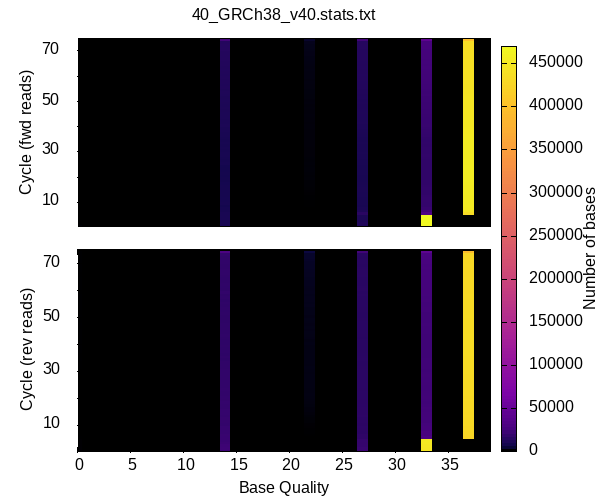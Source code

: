 
            set terminal png size 600,500 truecolor
            set output "plots/quals-hm.png"
            unset key
            unset colorbox

            # Perceptually uniform heatmap "plasma" by Nathaniel J. Smith & Stefan van der Walt
            # used in Python's matplotlib:  https://github.com/BIDS/colormap/blob/master/colormaps.py
            # Values from:  https://github.com/Gnuplotting/gnuplot-palettes/blob/master/plasma.pal
            # Dark end squashed to make low values more distinguishable.
            set palette model RGB
            set palette defined ( \
                 0 '#000000' \
              , .7 '#0c0847' \
              ,  4 '#4b0381' \
              , 10 '#7d03a8' \
              , 20 '#a82296' \
              , 30 '#cb4679' \
              , 40 '#e56b5d' \
              , 50 '#f89441' \
              , 60 '#fdc328' \
              , 70 '#f0f921' )

            set cbrange [0:469332]
            set yrange  [0:75]
            set xrange  [0:39]
            set view map
            set multiplot
            set rmargin 0
            set lmargin 0
            set tmargin 0
            set bmargin 0
             set origin 0.05,0.5
 set size 0.85,0.5
            set obj 1 rectangle behind from first 0,0 to first 39,75
            set obj 1 fillstyle solid 1.0 fillcolor rgbcolor "black"
            set ylabel "Cycle (fwd reads)" offset character -1,0
            unset ytics
            set ytics ("10" 10, "" 20, "30" 30, "" 40, "50" 50, "" 60, "70" 70)
            unset xtics
            set title "40_GRCh38_v40.stats.txt" noenhanced
            splot '-' matrix with image
        	542	0	0	0	0	0	0	0	0	0	0	0	0	0	9347	0	0	0	0	0	0	0	0	0	0	0	0	10954	0	0	0	0	0	467939	0	0	0	0	0
	0	0	0	0	0	0	0	0	0	0	0	0	0	0	9146	0	0	0	0	0	0	0	0	0	0	0	0	11757	0	0	0	0	0	467879	0	0	0	0	0
	0	0	0	0	0	0	0	0	0	0	0	0	0	0	9250	0	0	0	0	0	0	0	0	0	0	0	0	10742	0	0	0	0	0	468790	0	0	0	0	0
	0	0	0	0	0	0	0	0	0	0	0	0	0	0	9123	0	0	0	0	0	0	0	0	0	0	0	0	10370	0	0	0	0	0	469289	0	0	0	0	0
	7	0	0	0	0	0	0	0	0	0	0	0	0	0	9100	0	0	0	0	0	0	0	0	0	0	0	0	10343	0	0	0	0	0	469332	0	0	0	0	0
	3	0	0	0	0	0	0	0	0	0	0	0	0	0	9351	0	0	0	0	0	0	0	0	0	0	0	0	15155	0	0	0	0	0	30988	0	0	0	433285	0
	0	0	0	0	0	0	0	0	0	0	0	0	0	0	8471	0	0	0	0	0	0	0	16	0	0	0	0	11087	0	0	0	0	0	23455	0	0	0	445753	0
	1	0	0	0	0	0	0	0	0	0	0	0	0	0	8345	0	0	0	0	0	0	0	21	0	0	0	0	9652	0	0	0	0	0	20284	0	0	0	450479	0
	0	0	0	0	0	0	0	0	0	0	0	0	0	0	7601	0	0	0	0	0	0	0	55	0	0	0	0	9076	0	0	0	0	0	18710	0	0	0	453340	0
	0	0	0	0	0	0	0	0	0	0	0	0	0	0	8490	0	0	0	0	0	0	0	72	0	0	0	0	9384	0	0	0	0	0	18823	0	0	0	452013	0
	0	0	0	0	0	0	0	0	0	0	0	0	0	0	8327	0	0	0	0	0	0	0	96	0	0	0	0	9204	0	0	0	0	0	18961	0	0	0	452194	0
	0	0	0	0	0	0	0	0	0	0	0	0	0	0	8319	0	0	0	0	0	0	0	136	0	0	0	0	9313	0	0	0	0	0	18719	0	0	0	452295	0
	0	0	0	0	0	0	0	0	0	0	0	0	0	0	8270	0	0	0	0	0	0	0	164	0	0	0	0	9499	0	0	0	0	0	18291	0	0	0	452558	0
	0	0	0	0	0	0	0	0	0	0	0	0	0	0	8238	0	0	0	0	0	0	0	211	0	0	0	0	9664	0	0	0	0	0	17758	0	0	0	452911	0
	0	0	0	0	0	0	0	0	0	0	0	0	0	0	8162	0	0	0	0	0	0	0	246	0	0	0	0	9813	0	0	0	0	0	17650	0	0	0	452911	0
	1	0	0	0	0	0	0	0	0	0	0	0	0	0	8212	0	0	0	0	0	0	0	306	0	0	0	0	9831	0	0	0	0	0	18252	0	0	0	452180	0
	0	0	0	0	0	0	0	0	0	0	0	0	0	0	8165	0	0	0	0	0	0	0	368	0	0	0	0	9703	0	0	0	0	0	18190	0	0	0	452356	0
	0	0	0	0	0	0	0	0	0	0	0	0	0	0	7987	0	0	0	0	0	0	0	408	0	0	0	0	9457	0	0	0	0	0	17842	0	0	0	453088	0
	0	0	0	0	0	0	0	0	0	0	0	0	0	0	7541	0	0	0	0	0	0	0	400	0	0	0	0	9377	0	0	0	0	0	17521	0	0	0	453943	0
	0	0	0	0	0	0	0	0	0	0	0	0	0	0	7818	0	0	0	0	0	0	0	508	0	0	0	0	9068	0	0	0	0	0	17290	0	0	0	454098	0
	0	0	0	0	0	0	0	0	0	0	0	0	0	0	7585	0	0	0	0	0	0	0	456	0	0	0	0	9069	0	0	0	0	0	17280	0	0	0	454392	0
	0	0	0	0	0	0	0	0	0	0	0	0	0	0	7851	0	0	0	0	0	0	0	543	0	0	0	0	9154	0	0	0	0	0	17419	0	0	0	453815	0
	1	0	0	0	0	0	0	0	0	0	0	0	0	0	7565	0	0	0	0	0	0	0	564	0	0	0	0	9101	0	0	0	0	0	17350	0	0	0	454201	0
	1	0	0	0	0	0	0	0	0	0	0	0	0	0	7553	0	0	0	0	0	0	0	579	0	0	0	0	9028	0	0	0	0	0	17276	0	0	0	454345	0
	0	0	0	0	0	0	0	0	0	0	0	0	0	0	7650	0	0	0	0	0	0	0	549	0	0	0	0	8897	0	0	0	0	0	17218	0	0	0	454468	0
	1	0	0	0	0	0	0	0	0	0	0	0	0	0	8385	0	0	0	0	0	0	0	573	0	0	0	0	9274	0	0	0	0	0	17192	0	0	0	453357	0
	0	0	0	0	0	0	0	0	0	0	0	0	0	0	8245	0	0	0	0	0	0	0	560	0	0	0	0	9283	0	0	0	0	0	17365	0	0	0	453329	0
	1	0	0	0	0	0	0	0	0	0	0	0	0	0	8546	0	0	0	0	0	0	0	577	0	0	0	0	9499	0	0	0	0	0	17700	0	0	0	452459	0
	1	0	0	0	0	0	0	0	0	0	0	0	0	0	8945	0	0	0	0	0	0	0	605	0	0	0	0	9694	0	0	0	0	0	18046	0	0	0	451491	0
	3	0	0	0	0	0	0	0	0	0	0	0	0	0	8793	0	0	0	0	0	0	0	593	0	0	0	0	9912	0	0	0	0	0	17781	0	0	0	451700	0
	0	0	0	0	0	0	0	0	0	0	0	0	0	0	8643	0	0	0	0	0	0	0	621	0	0	0	0	9750	0	0	0	0	0	17641	0	0	0	452127	0
	1	0	0	0	0	0	0	0	0	0	0	0	0	0	8786	0	0	0	0	0	0	0	621	0	0	0	0	9512	0	0	0	0	0	17666	0	0	0	452196	0
	0	0	0	0	0	0	0	0	0	0	0	0	0	0	8597	0	0	0	0	0	0	0	629	0	0	0	0	9654	0	0	0	0	0	17383	0	0	0	452519	0
	1	0	0	0	0	0	0	0	0	0	0	0	0	0	8839	0	0	0	0	0	0	0	636	0	0	0	0	9939	0	0	0	0	0	17724	0	0	0	451643	0
	0	0	0	0	0	0	0	0	0	0	0	0	0	0	8549	0	0	0	0	0	0	0	643	0	0	0	0	9708	0	0	0	0	0	17473	0	0	0	452409	0
	0	0	0	0	0	0	0	0	0	0	0	0	0	0	9022	0	0	0	0	0	0	0	643	0	0	0	0	9705	0	0	0	0	0	17526	0	0	0	451886	0
	0	0	0	0	0	0	0	0	0	0	0	0	0	0	9174	0	0	0	0	0	0	0	641	0	0	0	0	10021	0	0	0	0	0	18256	0	0	0	450690	0
	0	0	0	0	0	0	0	0	0	0	0	0	0	0	9269	0	0	0	0	0	0	0	632	0	0	0	0	10150	0	0	0	0	0	18695	0	0	0	450036	0
	0	0	0	0	0	0	0	0	0	0	0	0	0	0	9783	0	0	0	0	0	0	0	688	0	0	0	0	10276	0	0	0	0	0	18930	0	0	0	449105	0
	0	0	0	0	0	0	0	0	0	0	0	0	0	0	9686	0	0	0	0	0	0	0	713	0	0	0	0	10642	0	0	0	0	0	19512	0	0	0	448229	0
	0	0	0	0	0	0	0	0	0	0	0	0	0	0	10332	0	0	0	0	0	0	0	711	0	0	0	0	10825	0	0	0	0	0	20032	0	0	0	446882	0
	0	0	0	0	0	0	0	0	0	0	0	0	0	0	9867	0	0	0	0	0	0	0	684	0	0	0	0	11208	0	0	0	0	0	20194	0	0	0	446829	0
	3	0	0	0	0	0	0	0	0	0	0	0	0	0	9847	0	0	0	0	0	0	0	696	0	0	0	0	11158	0	0	0	0	0	20304	0	0	0	446774	0
	0	0	0	0	0	0	0	0	0	0	0	0	0	0	10342	0	0	0	0	0	0	0	740	0	0	0	0	11009	0	0	0	0	0	20290	0	0	0	446401	0
	0	0	0	0	0	0	0	0	0	0	0	0	0	0	10475	0	0	0	0	0	0	0	765	0	0	0	0	11430	0	0	0	0	0	20510	0	0	0	445602	0
	0	0	0	0	0	0	0	0	0	0	0	0	0	0	10287	0	0	0	0	0	0	0	727	0	0	0	0	11298	0	0	0	0	0	20771	0	0	0	445699	0
	0	0	0	0	0	0	0	0	0	0	0	0	0	0	10219	0	0	0	0	0	0	0	740	0	0	0	0	11426	0	0	0	0	0	20891	0	0	0	445506	0
	2	0	0	0	0	0	0	0	0	0	0	0	0	0	10533	0	0	0	0	0	0	0	790	0	0	0	0	11365	0	0	0	0	0	21094	0	0	0	444998	0
	3	0	0	0	0	0	0	0	0	0	0	0	0	0	10422	0	0	0	0	0	0	0	756	0	0	0	0	11345	0	0	0	0	0	21163	0	0	0	445093	0
	2	0	0	0	0	0	0	0	0	0	0	0	0	0	10505	0	0	0	0	0	0	0	838	0	0	0	0	11556	0	0	0	0	0	21109	0	0	0	444772	0
	3	0	0	0	0	0	0	0	0	0	0	0	0	0	10651	0	0	0	0	0	0	0	803	0	0	0	0	11515	0	0	0	0	0	21622	0	0	0	444188	0
	0	0	0	0	0	0	0	0	0	0	0	0	0	0	10530	0	0	0	0	0	0	0	890	0	0	0	0	11799	0	0	0	0	0	21435	0	0	0	444128	0
	1	0	0	0	0	0	0	0	0	0	0	0	0	0	10994	0	0	0	0	0	0	0	881	0	0	0	0	11612	0	0	0	0	0	22126	0	0	0	443168	0
	4	0	0	0	0	0	0	0	0	0	0	0	0	0	11320	0	0	0	0	0	0	0	931	0	0	0	0	11952	0	0	0	0	0	21970	0	0	0	442605	0
	4	0	0	0	0	0	0	0	0	0	0	0	0	0	10974	0	0	0	0	0	0	0	929	0	0	0	0	12093	0	0	0	0	0	22383	0	0	0	442399	0
	7	0	0	0	0	0	0	0	0	0	0	0	0	0	11746	0	0	0	0	0	0	0	990	0	0	0	0	12256	0	0	0	0	0	22589	0	0	0	441194	0
	1	0	0	0	0	0	0	0	0	0	0	0	0	0	11540	0	0	0	0	0	0	0	1015	0	0	0	0	12392	0	0	0	0	0	22754	0	0	0	441080	0
	1	0	0	0	0	0	0	0	0	0	0	0	0	0	11699	0	0	0	0	0	0	0	1034	0	0	0	0	12577	0	0	0	0	0	22886	0	0	0	440585	0
	4	0	0	0	0	0	0	0	0	0	0	0	0	0	11657	0	0	0	0	0	0	0	1024	0	0	0	0	12631	0	0	0	0	0	23174	0	0	0	440292	0
	7	0	0	0	0	0	0	0	0	0	0	0	0	0	11953	0	0	0	0	0	0	0	1127	0	0	0	0	12705	0	0	0	0	0	23335	0	0	0	439655	0
	1	0	0	0	0	0	0	0	0	0	0	0	0	0	11795	0	0	0	0	0	0	0	1120	0	0	0	0	12898	0	0	0	0	0	23403	0	0	0	439565	0
	0	0	0	0	0	0	0	0	0	0	0	0	0	0	11916	0	0	0	0	0	0	0	1143	0	0	0	0	12682	0	0	0	0	0	23530	0	0	0	439511	0
	4	0	0	0	0	0	0	0	0	0	0	0	0	0	12199	0	0	0	0	0	0	0	1176	0	0	0	0	12746	0	0	0	0	0	23678	0	0	0	438979	0
	0	0	0	0	0	0	0	0	0	0	0	0	0	0	12032	0	0	0	0	0	0	0	1133	0	0	0	0	12915	0	0	0	0	0	23978	0	0	0	438724	0
	0	0	0	0	0	0	0	0	0	0	0	0	0	0	12479	0	0	0	0	0	0	0	1212	0	0	0	0	12780	0	0	0	0	0	23738	0	0	0	438573	0
	0	0	0	0	0	0	0	0	0	0	0	0	0	0	12343	0	0	0	0	0	0	0	1281	0	0	0	0	12922	0	0	0	0	0	24001	0	0	0	438235	0
	0	0	0	0	0	0	0	0	0	0	0	0	0	0	12829	0	0	0	0	0	0	0	1295	0	0	0	0	13007	0	0	0	0	0	23887	0	0	0	437764	0
	0	0	0	0	0	0	0	0	0	0	0	0	0	0	12879	0	0	0	0	0	0	0	1347	0	0	0	0	13225	0	0	0	0	0	24325	0	0	0	437006	0
	1	0	0	0	0	0	0	0	0	0	0	0	0	0	12706	0	0	0	0	0	0	0	1466	0	0	0	0	13241	0	0	0	0	0	24197	0	0	0	437171	0
	0	0	0	0	0	0	0	0	0	0	0	0	0	0	12788	0	0	0	0	0	0	0	1443	0	0	0	0	13174	0	0	0	0	0	24616	0	0	0	436761	0
	3	0	0	0	0	0	0	0	0	0	0	0	0	0	13422	0	0	0	0	0	0	0	1546	0	0	0	0	13104	0	0	0	0	0	24448	0	0	0	436259	0
	1	0	0	0	0	0	0	0	0	0	0	0	0	0	13412	0	0	0	0	0	0	0	1656	0	0	0	0	13395	0	0	0	0	0	25324	0	0	0	434994	0
	0	0	0	0	0	0	0	0	0	0	0	0	0	0	13464	0	0	0	0	0	0	0	1671	0	0	0	0	13412	0	0	0	0	0	25275	0	0	0	434960	0
	0	0	0	0	0	0	0	0	0	0	0	0	0	0	13228	0	0	0	0	0	0	0	1818	0	0	0	0	13436	0	0	0	0	0	25296	0	0	0	435004	0
	1	0	0	0	0	0	0	0	0	0	0	0	0	0	23498	0	0	0	0	0	0	0	2939	0	0	0	0	23377	0	0	0	0	0	42009	0	0	0	396958	0

end

                set origin 0.05,0.05
                set size 0.85,0.5
                set ylabel "Cycle (rev reads)" offset character -1,0
                set xlabel "Base Quality"
                unset title
                unset ytics
                set ytics ("10" 10, "" 20, "30" 30, "" 40, "50" 50, "" 60, "70" 70)
                set xrange  [0:39]
                set xtics
                set colorbox vertical user origin first (39+1),0 size screen 0.025,0.812
                set cblabel "Number of bases"
                splot '-' matrix with image
            	239	0	0	0	0	0	0	0	0	0	0	0	0	0	21699	0	0	0	0	0	0	0	0	0	0	0	0	21303	0	0	0	0	0	445541	0	0	0	0	0
	240	0	0	0	0	0	0	0	0	0	0	0	0	0	22175	0	0	0	0	0	0	0	0	0	0	0	0	20161	0	0	0	0	0	446206	0	0	0	0	0
	227	0	0	0	0	0	0	0	0	0	0	0	0	0	21838	0	0	0	0	0	0	0	0	0	0	0	0	19165	0	0	0	0	0	447552	0	0	0	0	0
	208	0	0	0	0	0	0	0	0	0	0	0	0	0	20701	0	0	0	0	0	0	0	0	0	0	0	0	18945	0	0	0	0	0	448928	0	0	0	0	0
	211	0	0	0	0	0	0	0	0	0	0	0	0	0	20241	0	0	0	0	0	0	0	0	0	0	0	0	19028	0	0	0	0	0	449302	0	0	0	0	0
	36	0	0	0	0	0	0	0	0	0	0	0	0	0	20301	0	0	0	0	0	0	0	2	0	0	0	0	16978	0	0	0	0	0	27755	0	0	0	423710	0
	30	0	0	0	0	0	0	0	0	0	0	0	0	0	19972	0	0	0	0	0	0	0	53	0	0	0	0	16915	0	0	0	0	0	25687	0	0	0	426125	0
	17	0	0	0	0	0	0	0	0	0	0	0	0	0	19587	0	0	0	0	0	0	0	107	0	0	0	0	16074	0	0	0	0	0	26177	0	0	0	426820	0
	11	0	0	0	0	0	0	0	0	0	0	0	0	0	19534	0	0	0	0	0	0	0	127	0	0	0	0	16296	0	0	0	0	0	24991	0	0	0	427823	0
	8	0	0	0	0	0	0	0	0	0	0	0	0	0	19392	0	0	0	0	0	0	0	219	0	0	0	0	16413	0	0	0	0	0	25067	0	0	0	427683	0
	9	0	0	0	0	0	0	0	0	0	0	0	0	0	18381	0	0	0	0	0	0	0	284	0	0	0	0	15774	0	0	0	0	0	24390	0	0	0	429944	0
	9	0	0	0	0	0	0	0	0	0	0	0	0	0	18609	0	0	0	0	0	0	0	368	0	0	0	0	16110	0	0	0	0	0	23574	0	0	0	430112	0
	3	0	0	0	0	0	0	0	0	0	0	0	0	0	19328	0	0	0	0	0	0	0	480	0	0	0	0	16027	0	0	0	0	0	24016	0	0	0	428928	0
	2	0	0	0	0	0	0	0	0	0	0	0	0	0	18618	0	0	0	0	0	0	0	564	0	0	0	0	16484	0	0	0	0	0	23883	0	0	0	429231	0
	4	0	0	0	0	0	0	0	0	0	0	0	0	0	19153	0	0	0	0	0	0	0	700	0	0	0	0	16206	0	0	0	0	0	23873	0	0	0	428846	0
	5	0	0	0	0	0	0	0	0	0	0	0	0	0	19099	0	0	0	0	0	0	0	852	0	0	0	0	16249	0	0	0	0	0	23547	0	0	0	429030	0
	3	0	0	0	0	0	0	0	0	0	0	0	0	0	18366	0	0	0	0	0	0	0	849	0	0	0	0	16193	0	0	0	0	0	23863	0	0	0	429508	0
	1	0	0	0	0	0	0	0	0	0	0	0	0	0	18490	0	0	0	0	0	0	0	960	0	0	0	0	15949	0	0	0	0	0	23451	0	0	0	429931	0
	2	0	0	0	0	0	0	0	0	0	0	0	0	0	18623	0	0	0	0	0	0	0	1035	0	0	0	0	15844	0	0	0	0	0	23110	0	0	0	430168	0
	2	0	0	0	0	0	0	0	0	0	0	0	0	0	18226	0	0	0	0	0	0	0	1129	0	0	0	0	15763	0	0	0	0	0	23233	0	0	0	430429	0
	6	0	0	0	0	0	0	0	0	0	0	0	0	0	18384	0	0	0	0	0	0	0	1193	0	0	0	0	15634	0	0	0	0	0	23490	0	0	0	430075	0
	12	0	0	0	0	0	0	0	0	0	0	0	0	0	18063	0	0	0	0	0	0	0	1259	0	0	0	0	15744	0	0	0	0	0	23223	0	0	0	430481	0
	11	0	0	0	0	0	0	0	0	0	0	0	0	0	18210	0	0	0	0	0	0	0	1214	0	0	0	0	15738	0	0	0	0	0	23179	0	0	0	430430	0
	9	0	0	0	0	0	0	0	0	0	0	0	0	0	18248	0	0	0	0	0	0	0	1219	0	0	0	0	15545	0	0	0	0	0	23121	0	0	0	430640	0
	11	0	0	0	0	0	0	0	0	0	0	0	0	0	18061	0	0	0	0	0	0	0	1247	0	0	0	0	15703	0	0	0	0	0	22985	0	0	0	430775	0
	22	0	0	0	0	0	0	0	0	0	0	0	0	0	18020	0	0	0	0	0	0	0	1274	0	0	0	0	15601	0	0	0	0	0	23159	0	0	0	430706	0
	18	0	0	0	0	0	0	0	0	0	0	0	0	0	17938	0	0	0	0	0	0	0	1245	0	0	0	0	15587	0	0	0	0	0	23314	0	0	0	430680	0
	18	0	0	0	0	0	0	0	0	0	0	0	0	0	17738	0	0	0	0	0	0	0	1340	0	0	0	0	15378	0	0	0	0	0	22984	0	0	0	431324	0
	17	0	0	0	0	0	0	0	0	0	0	0	0	0	17814	0	0	0	0	0	0	0	1341	0	0	0	0	15255	0	0	0	0	0	23136	0	0	0	431219	0
	18	0	0	0	0	0	0	0	0	0	0	0	0	0	17675	0	0	0	0	0	0	0	1237	0	0	0	0	15387	0	0	0	0	0	22933	0	0	0	431532	0
	30	0	0	0	0	0	0	0	0	0	0	0	0	0	17546	0	0	0	0	0	0	0	1313	0	0	0	0	15207	0	0	0	0	0	22746	0	0	0	431940	0
	39	0	0	0	0	0	0	0	0	0	0	0	0	0	17280	0	0	0	0	0	0	0	1356	0	0	0	0	15112	0	0	0	0	0	22956	0	0	0	432039	0
	54	0	0	0	0	0	0	0	0	0	0	0	0	0	17183	0	0	0	0	0	0	0	1254	0	0	0	0	15002	0	0	0	0	0	22834	0	0	0	432455	0
	78	0	0	0	0	0	0	0	0	0	0	0	0	0	17412	0	0	0	0	0	0	0	1305	0	0	0	0	14992	0	0	0	0	0	22939	0	0	0	432056	0
	101	0	0	0	0	0	0	0	0	0	0	0	0	0	16761	0	0	0	0	0	0	0	1303	0	0	0	0	15214	0	0	0	0	0	22915	0	0	0	432488	0
	99	0	0	0	0	0	0	0	0	0	0	0	0	0	17464	0	0	0	0	0	0	0	1348	0	0	0	0	15080	0	0	0	0	0	22506	0	0	0	432285	0
	98	0	0	0	0	0	0	0	0	0	0	0	0	0	16806	0	0	0	0	0	0	0	1339	0	0	0	0	14962	0	0	0	0	0	22596	0	0	0	432981	0
	111	0	0	0	0	0	0	0	0	0	0	0	0	0	17133	0	0	0	0	0	0	0	1351	0	0	0	0	14739	0	0	0	0	0	22518	0	0	0	432930	0
	115	0	0	0	0	0	0	0	0	0	0	0	0	0	16737	0	0	0	0	0	0	0	1286	0	0	0	0	14963	0	0	0	0	0	22763	0	0	0	432918	0
	106	0	0	0	0	0	0	0	0	0	0	0	0	0	17021	0	0	0	0	0	0	0	1282	0	0	0	0	14965	0	0	0	0	0	22568	0	0	0	432840	0
	108	0	0	0	0	0	0	0	0	0	0	0	0	0	16754	0	0	0	0	0	0	0	1365	0	0	0	0	14977	0	0	0	0	0	22547	0	0	0	433031	0
	115	0	0	0	0	0	0	0	0	0	0	0	0	0	16766	0	0	0	0	0	0	0	1278	0	0	0	0	14836	0	0	0	0	0	22566	0	0	0	433221	0
	104	0	0	0	0	0	0	0	0	0	0	0	0	0	16833	0	0	0	0	0	0	0	1445	0	0	0	0	14560	0	0	0	0	0	22521	0	0	0	433319	0
	103	0	0	0	0	0	0	0	0	0	0	0	0	0	17162	0	0	0	0	0	0	0	1476	0	0	0	0	14707	0	0	0	0	0	22575	0	0	0	432759	0
	109	0	0	0	0	0	0	0	0	0	0	0	0	0	16991	0	0	0	0	0	0	0	1549	0	0	0	0	14930	0	0	0	0	0	22852	0	0	0	432351	0
	105	0	0	0	0	0	0	0	0	0	0	0	0	0	16895	0	0	0	0	0	0	0	1430	0	0	0	0	15012	0	0	0	0	0	23090	0	0	0	432250	0
	91	0	0	0	0	0	0	0	0	0	0	0	0	0	17063	0	0	0	0	0	0	0	1507	0	0	0	0	14867	0	0	0	0	0	22983	0	0	0	432271	0
	100	0	0	0	0	0	0	0	0	0	0	0	0	0	16988	0	0	0	0	0	0	0	1448	0	0	0	0	14977	0	0	0	0	0	23364	0	0	0	431905	0
	98	0	0	0	0	0	0	0	0	0	0	0	0	0	16681	0	0	0	0	0	0	0	1496	0	0	0	0	14815	0	0	0	0	0	23125	0	0	0	432567	0
	99	0	0	0	0	0	0	0	0	0	0	0	0	0	16708	0	0	0	0	0	0	0	1568	0	0	0	0	14736	0	0	0	0	0	23106	0	0	0	432565	0
	108	0	0	0	0	0	0	0	0	0	0	0	0	0	16695	0	0	0	0	0	0	0	1465	0	0	0	0	14538	0	0	0	0	0	23097	0	0	0	432879	0
	97	0	0	0	0	0	0	0	0	0	0	0	0	0	16916	0	0	0	0	0	0	0	1563	0	0	0	0	14629	0	0	0	0	0	23124	0	0	0	432453	0
	96	0	0	0	0	0	0	0	0	0	0	0	0	0	16733	0	0	0	0	0	0	0	1598	0	0	0	0	14744	0	0	0	0	0	23748	0	0	0	431863	0
	101	0	0	0	0	0	0	0	0	0	0	0	0	0	17274	0	0	0	0	0	0	0	1580	0	0	0	0	14749	0	0	0	0	0	23844	0	0	0	431234	0
	110	0	0	0	0	0	0	0	0	0	0	0	0	0	16829	0	0	0	0	0	0	0	1762	0	0	0	0	14936	0	0	0	0	0	23827	0	0	0	431318	0
	102	0	0	0	0	0	0	0	0	0	0	0	0	0	17252	0	0	0	0	0	0	0	1715	0	0	0	0	14983	0	0	0	0	0	23762	0	0	0	430968	0
	111	0	0	0	0	0	0	0	0	0	0	0	0	0	16805	0	0	0	0	0	0	0	1792	0	0	0	0	15051	0	0	0	0	0	24225	0	0	0	430798	0
	109	0	0	0	0	0	0	0	0	0	0	0	0	0	17375	0	0	0	0	0	0	0	1789	0	0	0	0	14972	0	0	0	0	0	24142	0	0	0	430395	0
	100	0	0	0	0	0	0	0	0	0	0	0	0	0	17014	0	0	0	0	0	0	0	1749	0	0	0	0	15230	0	0	0	0	0	24354	0	0	0	430335	0
	96	0	0	0	0	0	0	0	0	0	0	0	0	0	17874	0	0	0	0	0	0	0	1837	0	0	0	0	14988	0	0	0	0	0	24637	0	0	0	429350	0
	112	0	0	0	0	0	0	0	0	0	0	0	0	0	17031	0	0	0	0	0	0	0	1813	0	0	0	0	15462	0	0	0	0	0	24633	0	0	0	429731	0
	100	0	0	0	0	0	0	0	0	0	0	0	0	0	17143	0	0	0	0	0	0	0	1868	0	0	0	0	15278	0	0	0	0	0	24428	0	0	0	429965	0
	120	0	0	0	0	0	0	0	0	0	0	0	0	0	17239	0	0	0	0	0	0	0	1971	0	0	0	0	14995	0	0	0	0	0	24779	0	0	0	429678	0
	103	0	0	0	0	0	0	0	0	0	0	0	0	0	17072	0	0	0	0	0	0	0	1999	0	0	0	0	14862	0	0	0	0	0	24807	0	0	0	429939	0
	102	0	0	0	0	0	0	0	0	0	0	0	0	0	17126	0	0	0	0	0	0	0	2081	0	0	0	0	14836	0	0	0	0	0	25012	0	0	0	429625	0
	98	0	0	0	0	0	0	0	0	0	0	0	0	0	17456	0	0	0	0	0	0	0	2203	0	0	0	0	15298	0	0	0	0	0	24960	0	0	0	428767	0
	95	0	0	0	0	0	0	0	0	0	0	0	0	0	17661	0	0	0	0	0	0	0	2183	0	0	0	0	15150	0	0	0	0	0	25142	0	0	0	428551	0
	107	0	0	0	0	0	0	0	0	0	0	0	0	0	17674	0	0	0	0	0	0	0	2239	0	0	0	0	15135	0	0	0	0	0	25001	0	0	0	428626	0
	104	0	0	0	0	0	0	0	0	0	0	0	0	0	17292	0	0	0	0	0	0	0	2391	0	0	0	0	14984	0	0	0	0	0	25415	0	0	0	428596	0
	106	0	0	0	0	0	0	0	0	0	0	0	0	0	17359	0	0	0	0	0	0	0	2380	0	0	0	0	14664	0	0	0	0	0	25190	0	0	0	429083	0
	106	0	0	0	0	0	0	0	0	0	0	0	0	0	17745	0	0	0	0	0	0	0	2421	0	0	0	0	14917	0	0	0	0	0	25743	0	0	0	427850	0
	113	0	0	0	0	0	0	0	0	0	0	0	0	0	17694	0	0	0	0	0	0	0	2625	0	0	0	0	14804	0	0	0	0	0	25719	0	0	0	427827	0
	114	0	0	0	0	0	0	0	0	0	0	0	0	0	17773	0	0	0	0	0	0	0	2829	0	0	0	0	14679	0	0	0	0	0	26105	0	0	0	427282	0
	133	0	0	0	0	0	0	0	0	0	0	0	0	0	18263	0	0	0	0	0	0	0	2813	0	0	0	0	15042	0	0	0	0	0	26373	0	0	0	426158	0
	133	0	0	0	0	0	0	0	0	0	0	0	0	0	27550	0	0	0	0	0	0	0	4181	0	0	0	0	23486	0	0	0	0	0	41866	0	0	0	391566	0

end
